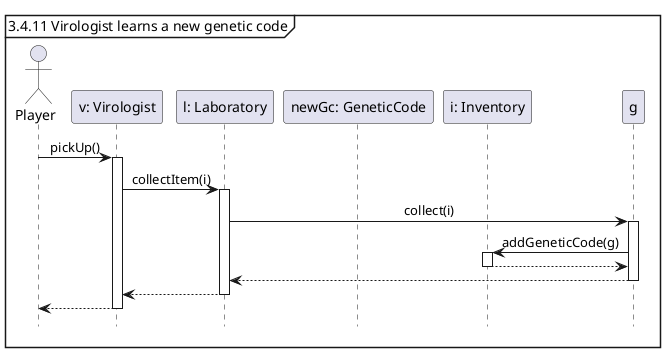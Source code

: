 @startuml
'https://plantuml.com/sequence-diagram

hide footbox
skinparam sequenceMessageAlign center

mainframe 3.4.11 Virologist learns a new genetic code

actor Player as p
participant "v: Virologist" as v
participant "l: Laboratory" as l
participant "newGc: GeneticCode" as newGc
participant "i: Inventory" as i

p -> v ++ : pickUp()
    v -> l ++ : collectItem(i)
        l -> g ++ : collect(i)
            g -> i ++ : addGeneticCode(g)
            return
        return
    return
return

@enduml
